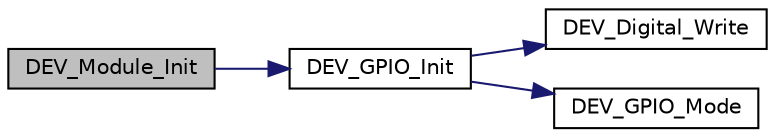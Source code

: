 digraph "DEV_Module_Init"
{
 // LATEX_PDF_SIZE
  bgcolor="transparent";
  edge [fontname="Helvetica",fontsize="10",labelfontname="Helvetica",labelfontsize="10"];
  node [fontname="Helvetica",fontsize="10",shape=record];
  rankdir="LR";
  Node1 [label="DEV_Module_Init",height=0.2,width=0.4,color="black", fillcolor="grey75", style="filled", fontcolor="black",tooltip="function: Module Initialize, the library and initialize the pins, SPI protocol parameter: Info:"];
  Node1 -> Node2 [color="midnightblue",fontsize="10",style="solid",fontname="Helvetica"];
  Node2 [label="DEV_GPIO_Init",height=0.2,width=0.4,color="black",URL="$DEV__Config_8c.html#abb67aca2219ffce505bd6aef08c17716",tooltip=" "];
  Node2 -> Node3 [color="midnightblue",fontsize="10",style="solid",fontname="Helvetica"];
  Node3 [label="DEV_Digital_Write",height=0.2,width=0.4,color="black",URL="$DEV__Config_8c.html#a115bf3186fb590c5a9fa1bbfc2f38352",tooltip="GPIO read and write."];
  Node2 -> Node4 [color="midnightblue",fontsize="10",style="solid",fontname="Helvetica"];
  Node4 [label="DEV_GPIO_Mode",height=0.2,width=0.4,color="black",URL="$DEV__Config_8c.html#a692a8bbe946aee237fad3c2cb583a9d1",tooltip="GPIO Mode."];
}
